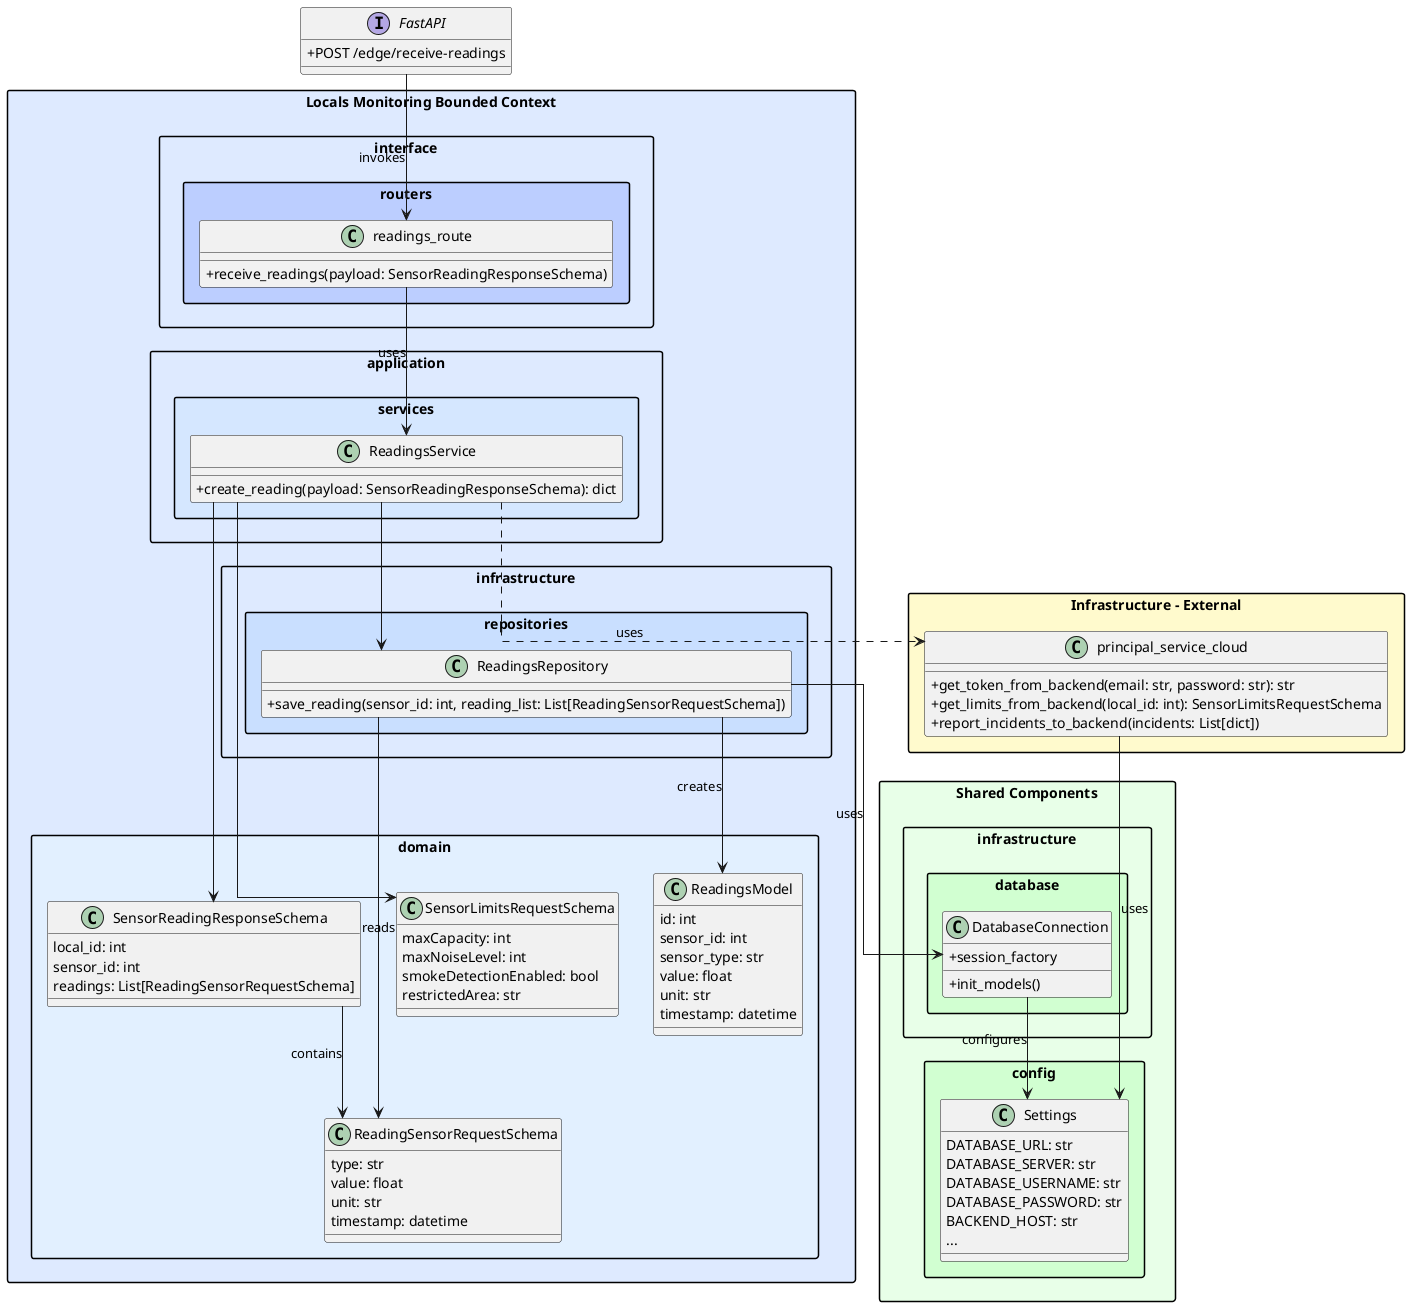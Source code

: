 @startuml AlquilaFacil Edge Node - Class Diagram

skinparam classAttributeIconSize 0
skinparam packageStyle rectangle
skinparam linetype ortho
skinparam handwritten false
skinparam monochrome false
skinparam shadowing false

' === Locals Monitoring Bounded Context ===
package "Locals Monitoring Bounded Context" #DEEAFF {

  ' --- Domain Layer ---
  package "domain" #E2F0FF {

    class ReadingsModel {
      id: int
      sensor_id: int
      sensor_type: str
      value: float
      unit: str
      timestamp: datetime
    }

    class ReadingSensorRequestSchema {
      type: str
      value: float
      unit: str
      timestamp: datetime
    }

    class SensorReadingResponseSchema {
      local_id: int
      sensor_id: int
      readings: List[ReadingSensorRequestSchema]
    }

    class SensorLimitsRequestSchema {
      maxCapacity: int
      maxNoiseLevel: int
      smokeDetectionEnabled: bool
      restrictedArea: str
    }
  }

  ' --- Application Layer ---
  package "application.services" #D5E7FF {
    class ReadingsService {
      +create_reading(payload: SensorReadingResponseSchema): dict
    }
  }

  ' --- Infrastructure Layer ---
  package "infrastructure.repositories" #C9DFFF {
    class ReadingsRepository {
      +save_reading(sensor_id: int, reading_list: List[ReadingSensorRequestSchema])
    }
  }

  ' --- Interface Layer ---
  package "interface.routers" #BCCEFF {
    class readings_route {
      +receive_readings(payload: SensorReadingResponseSchema)
    }
  }
}

' === Infrastructure - External Services ===
package "Infrastructure - External" #FFFACD {
  class principal_service_cloud {
    +get_token_from_backend(email: str, password: str): str
    +get_limits_from_backend(local_id: int): SensorLimitsRequestSchema
    +report_incidents_to_backend(incidents: List[dict])
  }
}

' === Shared Components ===
package "Shared Components" #E8FFE8 {
  package "config" #D1FFD1 {
    class Settings {
      DATABASE_URL: str
      DATABASE_SERVER: str
      DATABASE_USERNAME: str
      DATABASE_PASSWORD: str
      BACKEND_HOST: str
      ...
    }
  }

  package "infrastructure.database" #D1FFD1 {
    class DatabaseConnection {
      +session_factory
      +init_models()
    }
  }
}

' === Interface (HTTP Layer) ===
interface FastAPI {
  +POST /edge/receive-readings
}

' === Relaciones ===

' Locals Monitoring
SensorReadingResponseSchema --> ReadingSensorRequestSchema : contains
ReadingsService --> SensorReadingResponseSchema
ReadingsService --> SensorLimitsRequestSchema
ReadingsService --> ReadingsRepository
ReadingsService ..> principal_service_cloud : uses
readings_route --> ReadingsService : uses
FastAPI --> readings_route : invokes
ReadingsRepository --> ReadingsModel : creates
ReadingsRepository --> ReadingSensorRequestSchema : reads

' Shared
DatabaseConnection --> Settings : configures
ReadingsRepository --> DatabaseConnection : uses
principal_service_cloud --> Settings : uses

@enduml
